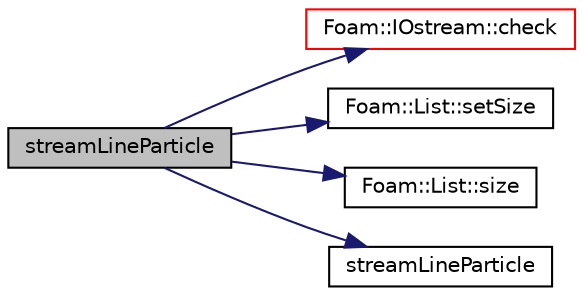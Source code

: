 digraph "streamLineParticle"
{
  bgcolor="transparent";
  edge [fontname="Helvetica",fontsize="10",labelfontname="Helvetica",labelfontsize="10"];
  node [fontname="Helvetica",fontsize="10",shape=record];
  rankdir="LR";
  Node6 [label="streamLineParticle",height=0.2,width=0.4,color="black", fillcolor="grey75", style="filled", fontcolor="black"];
  Node6 -> Node7 [color="midnightblue",fontsize="10",style="solid",fontname="Helvetica"];
  Node7 [label="Foam::IOstream::check",height=0.2,width=0.4,color="red",URL="$a27333.html#a367eb3425fc4e8270e2aa961df8ac8a5",tooltip="Check IOstream status for given operation. "];
  Node6 -> Node58 [color="midnightblue",fontsize="10",style="solid",fontname="Helvetica"];
  Node58 [label="Foam::List::setSize",height=0.2,width=0.4,color="black",URL="$a26833.html#aedb985ffeaf1bdbfeccc2a8730405703",tooltip="Reset size of List. "];
  Node6 -> Node59 [color="midnightblue",fontsize="10",style="solid",fontname="Helvetica"];
  Node59 [label="Foam::List::size",height=0.2,width=0.4,color="black",URL="$a26833.html#a8a5f6fa29bd4b500caf186f60245b384",tooltip="Override size to be inconsistent with allocated storage. "];
  Node6 -> Node60 [color="midnightblue",fontsize="10",style="solid",fontname="Helvetica"];
  Node60 [label="streamLineParticle",height=0.2,width=0.4,color="black",URL="$a24277.html#ab126213bf36d7bb9e22498c92082c2af",tooltip="Construct from components. "];
}
